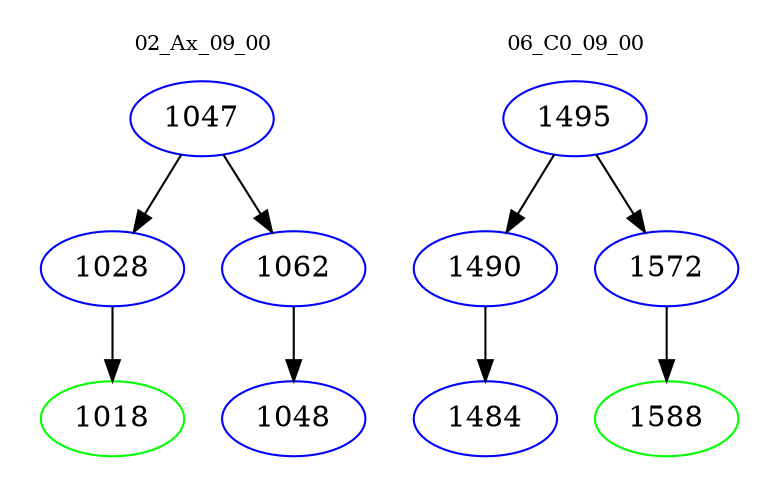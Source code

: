 digraph{
subgraph cluster_0 {
color = white
label = "02_Ax_09_00";
fontsize=10;
T0_1047 [label="1047", color="blue"]
T0_1047 -> T0_1028 [color="black"]
T0_1028 [label="1028", color="blue"]
T0_1028 -> T0_1018 [color="black"]
T0_1018 [label="1018", color="green"]
T0_1047 -> T0_1062 [color="black"]
T0_1062 [label="1062", color="blue"]
T0_1062 -> T0_1048 [color="black"]
T0_1048 [label="1048", color="blue"]
}
subgraph cluster_1 {
color = white
label = "06_C0_09_00";
fontsize=10;
T1_1495 [label="1495", color="blue"]
T1_1495 -> T1_1490 [color="black"]
T1_1490 [label="1490", color="blue"]
T1_1490 -> T1_1484 [color="black"]
T1_1484 [label="1484", color="blue"]
T1_1495 -> T1_1572 [color="black"]
T1_1572 [label="1572", color="blue"]
T1_1572 -> T1_1588 [color="black"]
T1_1588 [label="1588", color="green"]
}
}

